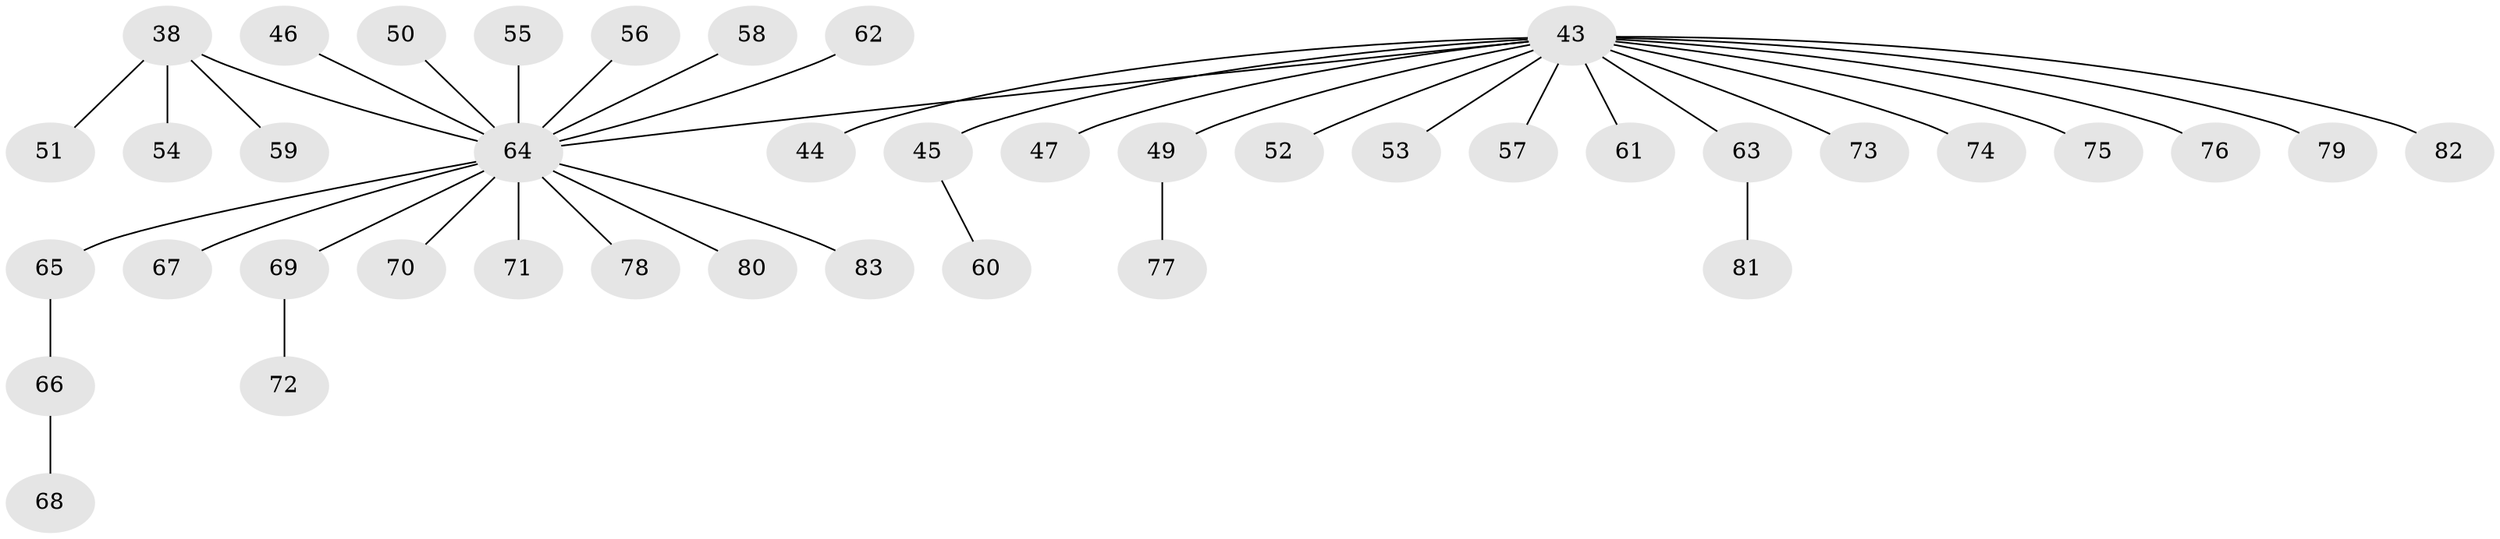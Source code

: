 // original degree distribution, {6: 0.060240963855421686, 1: 0.5662650602409639, 3: 0.07228915662650602, 4: 0.060240963855421686, 2: 0.20481927710843373, 5: 0.03614457831325301}
// Generated by graph-tools (version 1.1) at 2025/53/03/09/25 04:53:20]
// undirected, 41 vertices, 40 edges
graph export_dot {
graph [start="1"]
  node [color=gray90,style=filled];
  38;
  43 [super="+25+31+42+40+35+24"];
  44;
  45;
  46;
  47;
  49 [super="+26"];
  50;
  51;
  52;
  53;
  54;
  55;
  56;
  57 [super="+27"];
  58;
  59;
  60;
  61;
  62;
  63;
  64 [super="+32+30+36+41"];
  65 [super="+48"];
  66;
  67 [super="+22"];
  68;
  69;
  70;
  71;
  72;
  73;
  74;
  75;
  76;
  77;
  78;
  79;
  80;
  81;
  82;
  83;
  38 -- 51;
  38 -- 54;
  38 -- 59;
  38 -- 64;
  43 -- 75;
  43 -- 44;
  43 -- 49;
  43 -- 73;
  43 -- 76;
  43 -- 45;
  43 -- 47;
  43 -- 79;
  43 -- 82;
  43 -- 52;
  43 -- 53;
  43 -- 63;
  43 -- 64;
  43 -- 74;
  43 -- 61;
  43 -- 57;
  45 -- 60;
  46 -- 64;
  49 -- 77;
  50 -- 64;
  55 -- 64;
  56 -- 64;
  58 -- 64;
  62 -- 64;
  63 -- 81;
  64 -- 71;
  64 -- 70;
  64 -- 78;
  64 -- 65;
  64 -- 67;
  64 -- 69;
  64 -- 80;
  64 -- 83;
  65 -- 66;
  66 -- 68;
  69 -- 72;
}
